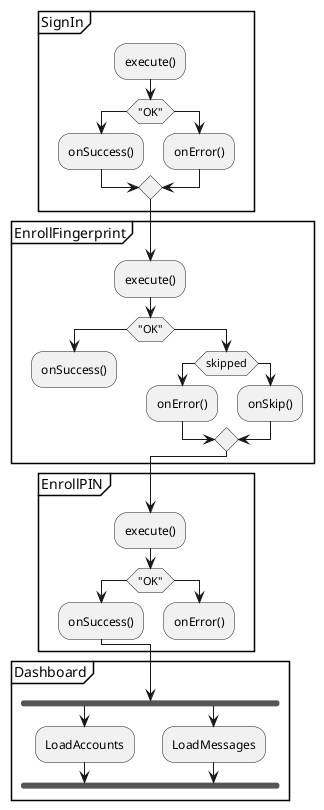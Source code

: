 @startuml
	partition SignIn {
		:execute();
		if ("OK") then 
			:onSuccess();
		else
			:onError();
		endif
	}

	partition EnrollFingerprint {
		:execute();
		if ("OK") then 
			:onSuccess();
			detach
		else
			if (skipped)
				:onError();
			else
				:onSkip();
			endif
		endif
	}

	partition EnrollPIN {
		:execute();
		if ("OK") then 
			:onSuccess();
		else
			:onError();
			detach
		endif
	}

	partition Dashboard {
		fork
		:LoadAccounts;
		fork again
		:LoadMessages;
		endfork
	}
@enduml